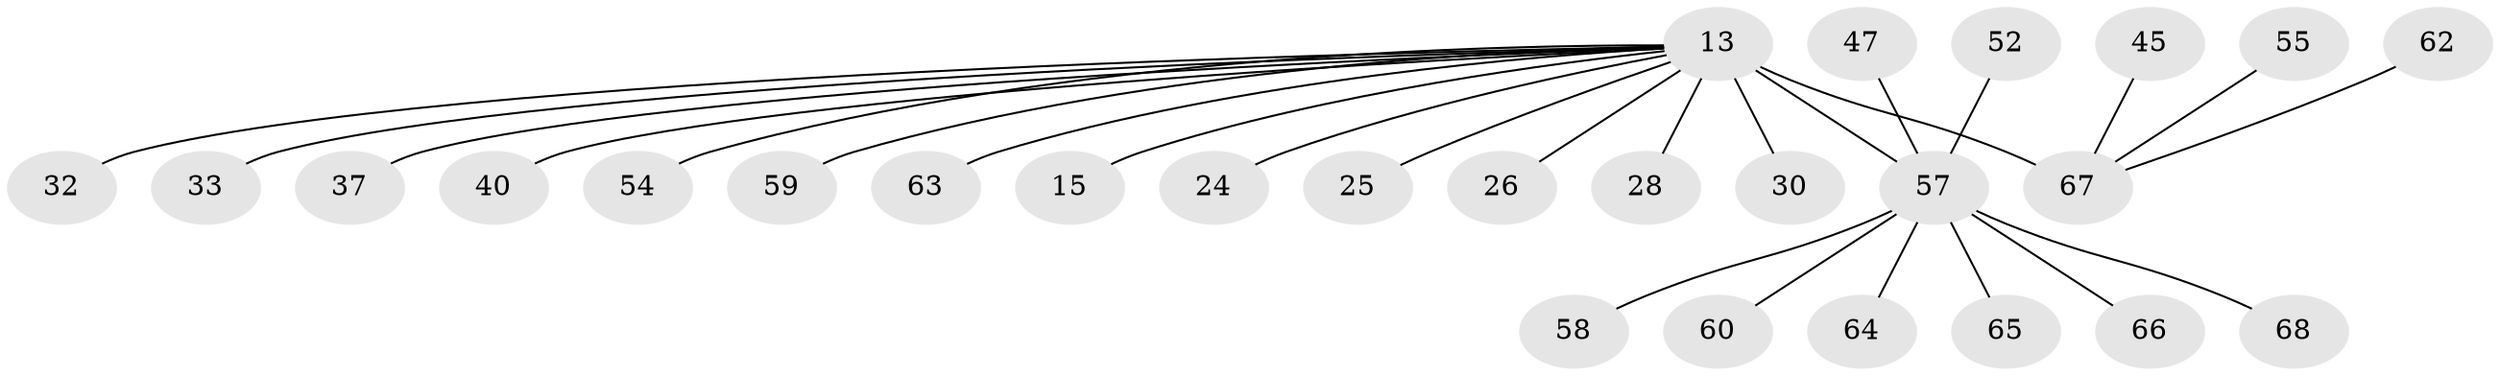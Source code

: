 // original degree distribution, {3: 0.058823529411764705, 24: 0.014705882352941176, 4: 0.058823529411764705, 2: 0.20588235294117646, 12: 0.014705882352941176, 1: 0.5588235294117647, 6: 0.014705882352941176, 10: 0.014705882352941176, 5: 0.04411764705882353, 9: 0.014705882352941176}
// Generated by graph-tools (version 1.1) at 2025/51/03/04/25 21:51:15]
// undirected, 27 vertices, 26 edges
graph export_dot {
graph [start="1"]
  node [color=gray90,style=filled];
  13 [super="+2"];
  15;
  24;
  25;
  26;
  28;
  30 [super="+6"];
  32;
  33;
  37;
  40;
  45;
  47;
  52 [super="+38"];
  54;
  55;
  57 [super="+21+29+48+34+42+51+7+14+18+27+39+41+43+44+46"];
  58;
  59;
  60;
  62 [super="+61"];
  63 [super="+35"];
  64;
  65;
  66 [super="+22+53"];
  67 [super="+8+17+16"];
  68 [super="+11"];
  13 -- 15;
  13 -- 28 [weight=2];
  13 -- 40;
  13 -- 67 [weight=5];
  13 -- 24;
  13 -- 25;
  13 -- 26;
  13 -- 32;
  13 -- 33;
  13 -- 37;
  13 -- 54;
  13 -- 59;
  13 -- 30;
  13 -- 63;
  13 -- 57 [weight=10];
  45 -- 67;
  47 -- 57;
  52 -- 57;
  55 -- 67;
  57 -- 58;
  57 -- 64;
  57 -- 65;
  57 -- 66;
  57 -- 68;
  57 -- 60;
  62 -- 67;
}
